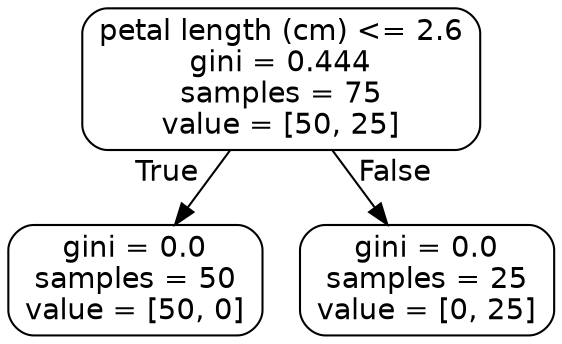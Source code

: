 digraph Tree {
node [shape=box, style="rounded", color="black", fontname=helvetica] ;
edge [fontname=helvetica] ;
0 [label="petal length (cm) <= 2.6\ngini = 0.444\nsamples = 75\nvalue = [50, 25]"] ;
1 [label="gini = 0.0\nsamples = 50\nvalue = [50, 0]"] ;
0 -> 1 [labeldistance=2.5, labelangle=45, headlabel="True"] ;
2 [label="gini = 0.0\nsamples = 25\nvalue = [0, 25]"] ;
0 -> 2 [labeldistance=2.5, labelangle=-45, headlabel="False"] ;
}